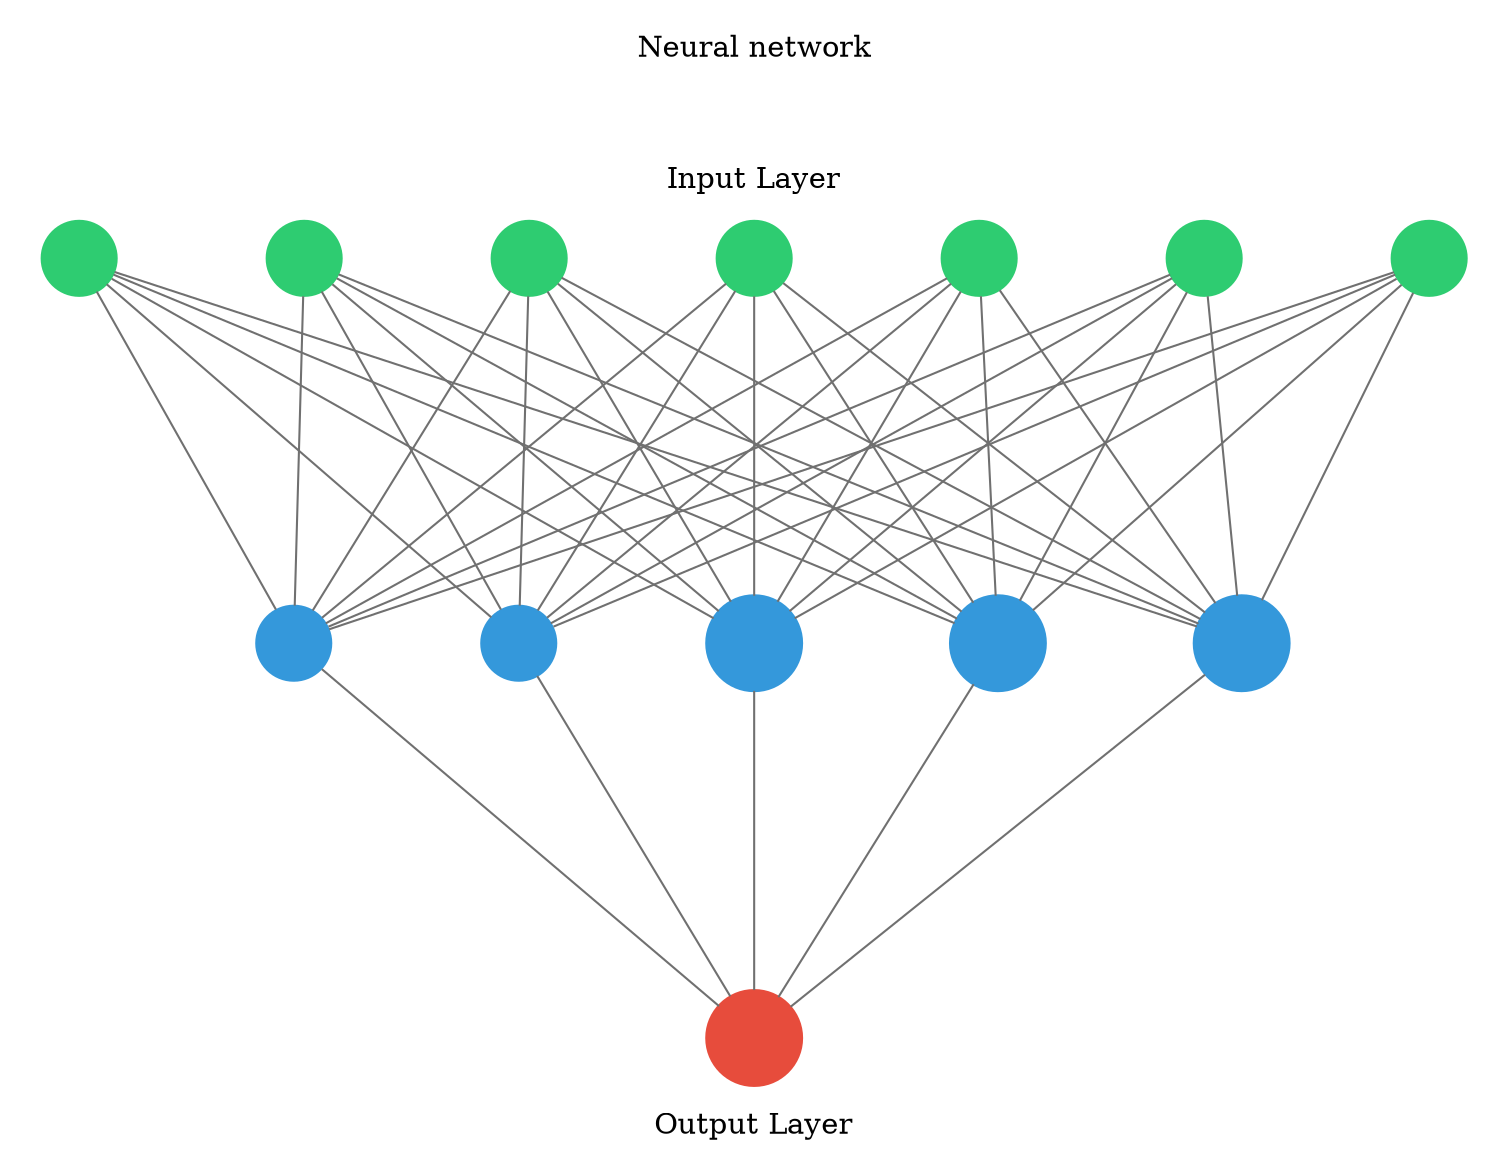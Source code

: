 digraph g {
	graph [nodesep=1 ranksep=2 splines=false]
	edge [arrowhead=none color="#707070"]
	subgraph cluster_input {
		node [color="#2ecc71" fontcolor="#2ecc71" shape=circle style=filled]
		color=white
		1
		label="Neural network



Input Layer"
		rank=same
		2
		label="Neural network



Input Layer"
		rank=same
		3
		label="Neural network



Input Layer"
		rank=same
		4
		label="Neural network



Input Layer"
		rank=same
		5
		label="Neural network



Input Layer"
		rank=same
		6
		label="Neural network



Input Layer"
		rank=same
		7
		label="Neural network



Input Layer"
		rank=same
	}
	1 -> 8
	2 -> 8
	3 -> 8
	4 -> 8
	5 -> 8
	6 -> 8
	7 -> 8
	1 -> 9
	2 -> 9
	3 -> 9
	4 -> 9
	5 -> 9
	6 -> 9
	7 -> 9
	1 -> 10
	2 -> 10
	3 -> 10
	4 -> 10
	5 -> 10
	6 -> 10
	7 -> 10
	1 -> 11
	2 -> 11
	3 -> 11
	4 -> 11
	5 -> 11
	6 -> 11
	7 -> 11
	1 -> 12
	2 -> 12
	3 -> 12
	4 -> 12
	5 -> 12
	6 -> 12
	7 -> 12
	subgraph cluster_1 {
		color=white
		rank=same
		label="" labeljust=right labelloc=b
		8 [color="#3498db" fontcolor="#3498db" shape=circle style=filled]
		9 [color="#3498db" fontcolor="#3498db" shape=circle style=filled]
		10 [color="#3498db" fontcolor="#3498db" shape=circle style=filled]
		11 [color="#3498db" fontcolor="#3498db" shape=circle style=filled]
		12 [color="#3498db" fontcolor="#3498db" shape=circle style=filled]
	}
	8 -> 13
	9 -> 13
	10 -> 13
	11 -> 13
	12 -> 13
	subgraph cluster_output {
		node [color="#2ecc71" fontcolor="#2ecc71" shape=circle style=filled]
		color=white
		rank=same
		labeljust=1
		13 [color="#e74c3c" fontcolor="#e74c3c" shape=circle style=filled]
		label="Output Layer" labelloc=bottom
	}
	arrowShape=none
}
